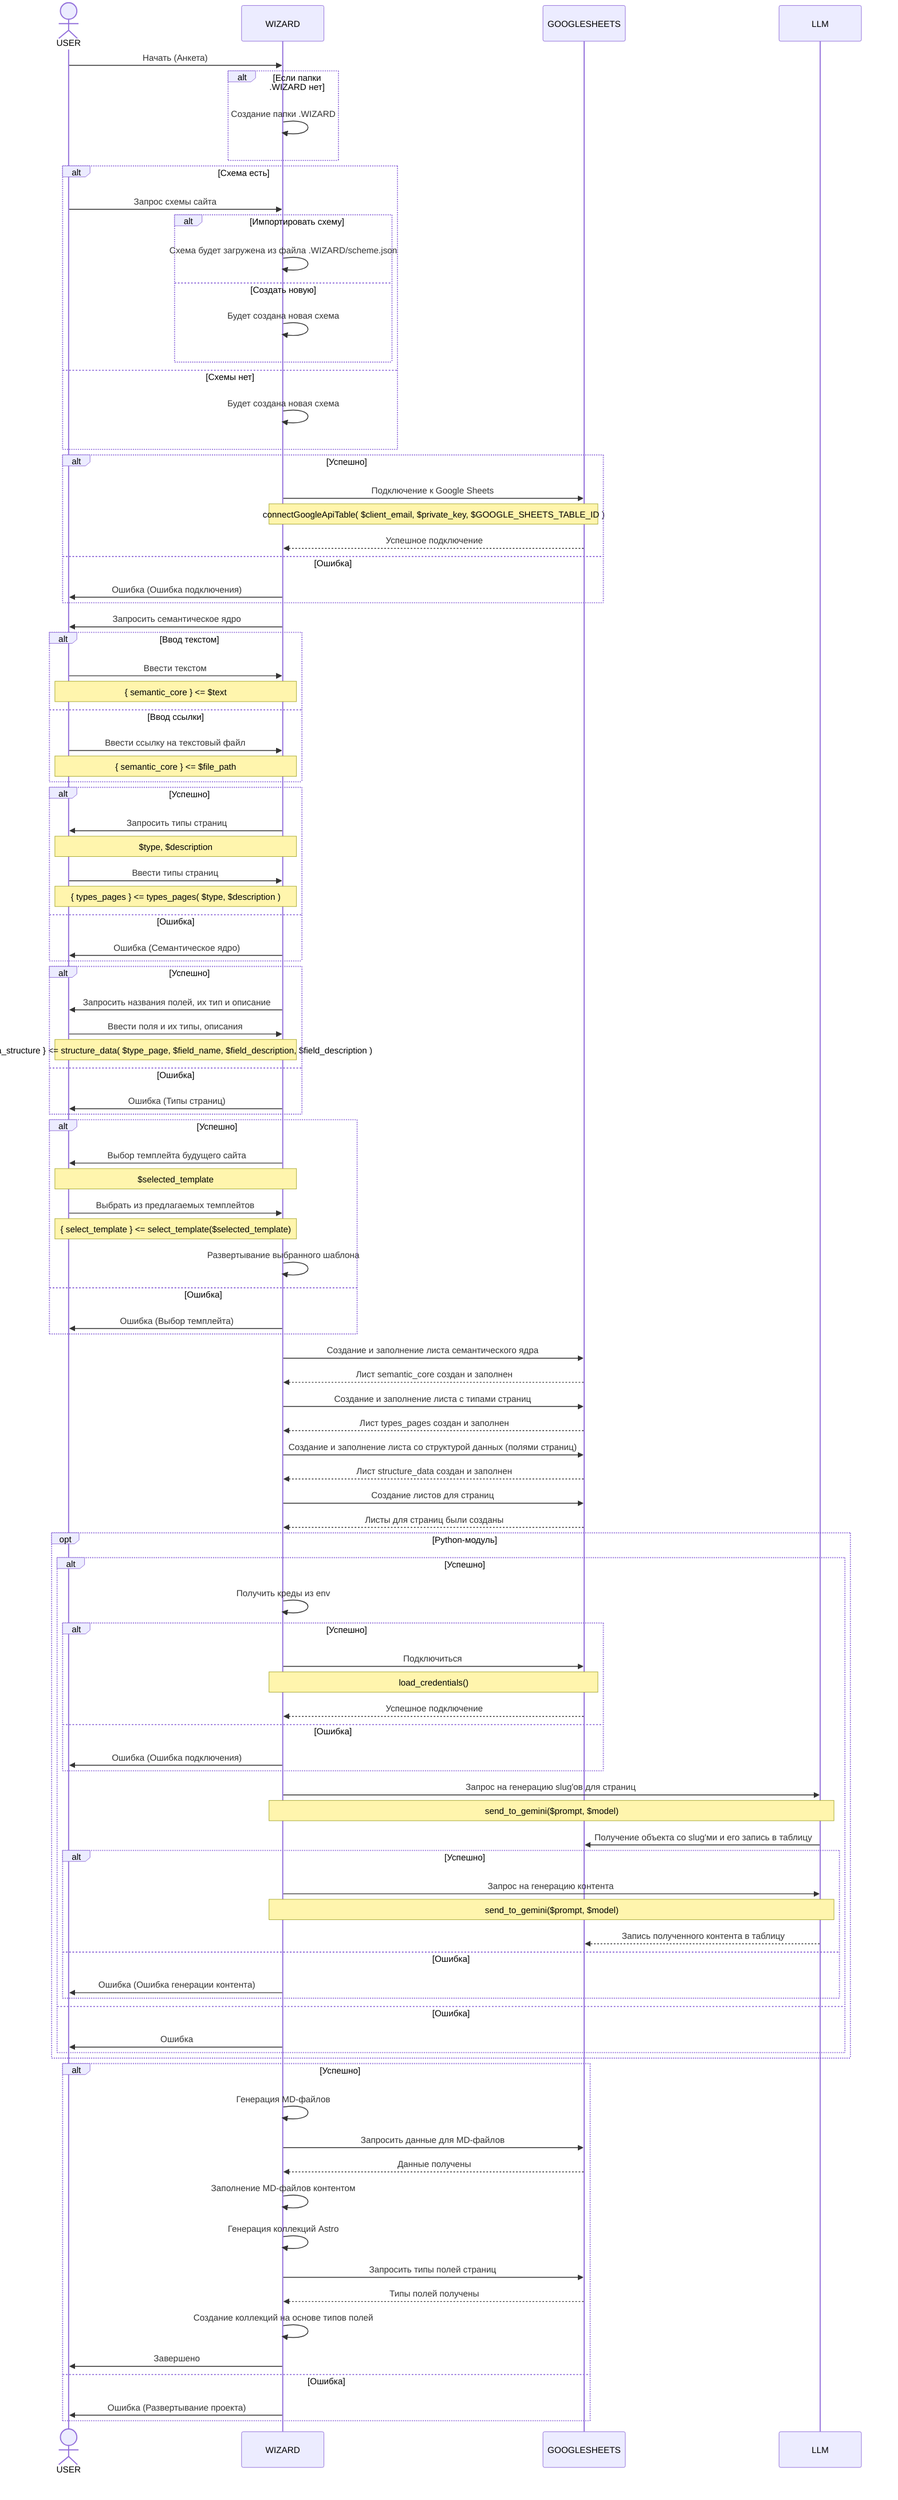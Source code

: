 sequenceDiagram
    actor USER
    participant WIZARD
    participant GOOGLESHEETS
    participant LLM
    USER ->> WIZARD: Начать (Анкета)

    alt Если папки .WIZARD нет
        WIZARD ->> WIZARD: Создание папки .WIZARD
    end

    alt Схема есть
        USER ->> WIZARD: Запрос схемы сайта

        alt Импортировать схему
            WIZARD ->> WIZARD: Схема будет загружена из файла .WIZARD/scheme.json
        else Создать новую
            WIZARD ->> WIZARD: Будет создана новая схема
        end

    else Схемы нет
        WIZARD ->> WIZARD: Будет создана новая схема
    end

    alt Успешно
        WIZARD ->> GOOGLESHEETS: Подключение к Google Sheets
        Note over WIZARD, GOOGLESHEETS: connectGoogleApiTable( $client_email, $private_key, $GOOGLE_SHEETS_TABLE_ID )
        GOOGLESHEETS -->> WIZARD: Успешное подключение
    else Ошибка
        WIZARD ->> USER: Ошибка (Ошибка подключения)
    end

    WIZARD ->> USER: Запросить семантическое ядро
    alt Ввод текстом
        USER ->> WIZARD: Ввести текстом
        Note over USER, WIZARD: { semantic_core } <= $text
    else Ввод ссылки
        USER ->> WIZARD: Ввести ссылку на текстовый файл
        Note over USER, WIZARD: { semantic_core } <= $file_path
    end

    alt Успешно
        WIZARD ->> USER: Запросить типы страниц
        Note over WIZARD, USER: $type, $description
        USER ->> WIZARD: Ввести типы страниц
        Note over USER, WIZARD: { types_pages } <= types_pages( $type, $description )

    else Ошибка
        WIZARD ->> USER: Ошибка (Семантическое ядро)
    end
    alt Успешно
        WIZARD ->> USER: Запросить названия полей, их тип и описание
        USER ->> WIZARD: Ввести поля и их типы, описания
        Note over USER, WIZARD: { data_structure } <= structure_data( $type_page, $field_name, $field_description, $field_description )

    else Ошибка
        WIZARD ->> USER: Ошибка (Типы страниц)
    end
    alt Успешно
        WIZARD ->> USER: Выбор темплейта будущего сайта
        Note over WIZARD, USER: $selected_template
        USER ->> WIZARD: Выбрать из предлагаемых темплейтов
        Note over USER, WIZARD: { select_template } <= select_template($selected_template)
        WIZARD ->> WIZARD: Развертывание выбранного шаблона
    else Ошибка
        WIZARD ->> USER: Ошибка (Выбор темплейта)
    end

    WIZARD ->> GOOGLESHEETS: Создание и заполнение листа семантического ядра
    GOOGLESHEETS -->> WIZARD: Лист semantic_core создан и заполнен
    WIZARD ->> GOOGLESHEETS: Создание и заполнение листа с типами страниц
    GOOGLESHEETS -->> WIZARD: Лист types_pages создан и заполнен
    WIZARD ->> GOOGLESHEETS: Создание и заполнение листа со структурой данных (полями страниц)
    GOOGLESHEETS -->> WIZARD: Лист structure_data создан и заполнен
    WIZARD ->> GOOGLESHEETS: Создание листов для страниц
    GOOGLESHEETS -->> WIZARD: Листы для страниц были созданы
    opt Python-модуль
        alt Успешно
            WIZARD ->> WIZARD: Получить креды из env

            alt Успешно
                WIZARD ->> GOOGLESHEETS: Подключиться
                Note over WIZARD, GOOGLESHEETS: load_credentials()
                GOOGLESHEETS -->> WIZARD: Успешное подключение
            else Ошибка
                WIZARD ->> USER: Ошибка (Ошибка подключения)
            end

            WIZARD ->> LLM: Запрос на генерацию slug'ов для страниц
            Note over WIZARD, LLM: send_to_gemini($prompt, $model)
            LLM ->> GOOGLESHEETS: Получение объекта со slug'ми и его запись в таблицу

            alt Успешно
                WIZARD ->> LLM: Запрос на генерацию контента
                Note over WIZARD, LLM: send_to_gemini($prompt, $model)
                LLM -->> GOOGLESHEETS: Запись полученного контента в таблицу
            else Ошибка
                WIZARD ->> USER: Ошибка (Ошибка генерации контента)
            end


        else Ошибка
            WIZARD ->> USER: Ошибка
        end
    end

    alt Успешно
        WIZARD ->> WIZARD: Генерация MD-файлов
        WIZARD ->> GOOGLESHEETS: Запросить данные для MD-файлов
        GOOGLESHEETS -->> WIZARD: Данные получены
        WIZARD ->> WIZARD: Заполнение MD-файлов контентом
        WIZARD ->> WIZARD: Генерация коллекций Astro
        WIZARD ->> GOOGLESHEETS: Запросить типы полей страниц
        GOOGLESHEETS -->> WIZARD: Типы полей получены
        WIZARD ->> WIZARD: Создание коллекций на основе типов полей
        WIZARD ->> USER: Завершено
    else Ошибка
        WIZARD ->> USER: Ошибка (Развертывание проекта)
    end